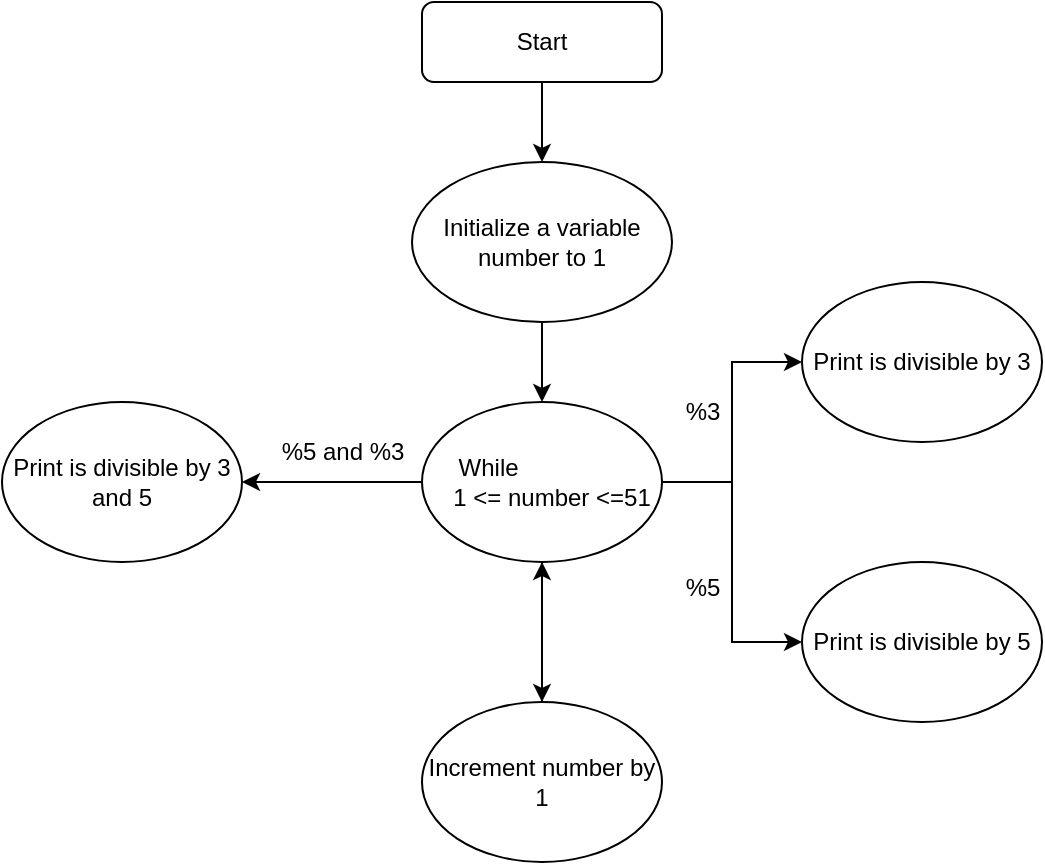 <mxfile version="22.0.8" type="github">
  <diagram id="C5RBs43oDa-KdzZeNtuy" name="Page-1">
    <mxGraphModel dx="794" dy="420" grid="1" gridSize="10" guides="1" tooltips="1" connect="1" arrows="1" fold="1" page="1" pageScale="1" pageWidth="827" pageHeight="1169" math="0" shadow="0">
      <root>
        <mxCell id="WIyWlLk6GJQsqaUBKTNV-0" />
        <mxCell id="WIyWlLk6GJQsqaUBKTNV-1" parent="WIyWlLk6GJQsqaUBKTNV-0" />
        <mxCell id="2ZtGgviqgPApkaIQbkzd-1" style="edgeStyle=orthogonalEdgeStyle;rounded=0;orthogonalLoop=1;jettySize=auto;html=1;" edge="1" parent="WIyWlLk6GJQsqaUBKTNV-1" source="WIyWlLk6GJQsqaUBKTNV-3" target="2ZtGgviqgPApkaIQbkzd-0">
          <mxGeometry relative="1" as="geometry" />
        </mxCell>
        <mxCell id="WIyWlLk6GJQsqaUBKTNV-3" value="Start" style="rounded=1;whiteSpace=wrap;html=1;fontSize=12;glass=0;strokeWidth=1;shadow=0;" parent="WIyWlLk6GJQsqaUBKTNV-1" vertex="1">
          <mxGeometry x="330" y="100" width="120" height="40" as="geometry" />
        </mxCell>
        <mxCell id="2ZtGgviqgPApkaIQbkzd-4" style="edgeStyle=orthogonalEdgeStyle;rounded=0;orthogonalLoop=1;jettySize=auto;html=1;" edge="1" parent="WIyWlLk6GJQsqaUBKTNV-1" source="2ZtGgviqgPApkaIQbkzd-0" target="2ZtGgviqgPApkaIQbkzd-5">
          <mxGeometry relative="1" as="geometry">
            <mxPoint x="220" y="300" as="targetPoint" />
          </mxGeometry>
        </mxCell>
        <mxCell id="2ZtGgviqgPApkaIQbkzd-0" value="Initialize a variable number to 1" style="ellipse;whiteSpace=wrap;html=1;" vertex="1" parent="WIyWlLk6GJQsqaUBKTNV-1">
          <mxGeometry x="325" y="180" width="130" height="80" as="geometry" />
        </mxCell>
        <mxCell id="2ZtGgviqgPApkaIQbkzd-6" style="edgeStyle=orthogonalEdgeStyle;rounded=0;orthogonalLoop=1;jettySize=auto;html=1;entryX=0;entryY=0.5;entryDx=0;entryDy=0;" edge="1" parent="WIyWlLk6GJQsqaUBKTNV-1" source="2ZtGgviqgPApkaIQbkzd-5" target="2ZtGgviqgPApkaIQbkzd-8">
          <mxGeometry relative="1" as="geometry">
            <mxPoint x="370" y="340" as="targetPoint" />
          </mxGeometry>
        </mxCell>
        <mxCell id="2ZtGgviqgPApkaIQbkzd-10" style="edgeStyle=orthogonalEdgeStyle;rounded=0;orthogonalLoop=1;jettySize=auto;html=1;" edge="1" parent="WIyWlLk6GJQsqaUBKTNV-1" source="2ZtGgviqgPApkaIQbkzd-5" target="2ZtGgviqgPApkaIQbkzd-9">
          <mxGeometry relative="1" as="geometry" />
        </mxCell>
        <mxCell id="2ZtGgviqgPApkaIQbkzd-13" style="edgeStyle=orthogonalEdgeStyle;rounded=0;orthogonalLoop=1;jettySize=auto;html=1;entryX=0;entryY=0.5;entryDx=0;entryDy=0;" edge="1" parent="WIyWlLk6GJQsqaUBKTNV-1" source="2ZtGgviqgPApkaIQbkzd-5" target="2ZtGgviqgPApkaIQbkzd-12">
          <mxGeometry relative="1" as="geometry" />
        </mxCell>
        <mxCell id="2ZtGgviqgPApkaIQbkzd-16" style="edgeStyle=orthogonalEdgeStyle;rounded=0;orthogonalLoop=1;jettySize=auto;html=1;" edge="1" parent="WIyWlLk6GJQsqaUBKTNV-1" source="2ZtGgviqgPApkaIQbkzd-5" target="2ZtGgviqgPApkaIQbkzd-15">
          <mxGeometry relative="1" as="geometry" />
        </mxCell>
        <mxCell id="2ZtGgviqgPApkaIQbkzd-5" value="&amp;nbsp; &amp;nbsp; &amp;nbsp;While&amp;nbsp; &amp;nbsp; &amp;nbsp; &amp;nbsp; &amp;nbsp; &amp;nbsp; &amp;nbsp; &amp;nbsp; &amp;nbsp; &amp;nbsp; &amp;nbsp; &amp;nbsp; &amp;nbsp;1 &amp;lt;= number &amp;lt;=51" style="ellipse;whiteSpace=wrap;html=1;align=center;" vertex="1" parent="WIyWlLk6GJQsqaUBKTNV-1">
          <mxGeometry x="330" y="300" width="120" height="80" as="geometry" />
        </mxCell>
        <mxCell id="2ZtGgviqgPApkaIQbkzd-7" value="%3" style="text;html=1;align=center;verticalAlign=middle;resizable=0;points=[];autosize=1;strokeColor=none;fillColor=none;" vertex="1" parent="WIyWlLk6GJQsqaUBKTNV-1">
          <mxGeometry x="450" y="290" width="40" height="30" as="geometry" />
        </mxCell>
        <mxCell id="2ZtGgviqgPApkaIQbkzd-8" value="Print is divisible by 3" style="ellipse;whiteSpace=wrap;html=1;" vertex="1" parent="WIyWlLk6GJQsqaUBKTNV-1">
          <mxGeometry x="520" y="240" width="120" height="80" as="geometry" />
        </mxCell>
        <mxCell id="2ZtGgviqgPApkaIQbkzd-9" value="Print is divisible by 3 and 5" style="ellipse;whiteSpace=wrap;html=1;" vertex="1" parent="WIyWlLk6GJQsqaUBKTNV-1">
          <mxGeometry x="120" y="300" width="120" height="80" as="geometry" />
        </mxCell>
        <mxCell id="2ZtGgviqgPApkaIQbkzd-11" value="%5 and %3" style="text;html=1;align=center;verticalAlign=middle;resizable=0;points=[];autosize=1;strokeColor=none;fillColor=none;" vertex="1" parent="WIyWlLk6GJQsqaUBKTNV-1">
          <mxGeometry x="250" y="310" width="80" height="30" as="geometry" />
        </mxCell>
        <mxCell id="2ZtGgviqgPApkaIQbkzd-12" value="Print is divisible by 5" style="ellipse;whiteSpace=wrap;html=1;" vertex="1" parent="WIyWlLk6GJQsqaUBKTNV-1">
          <mxGeometry x="520" y="380" width="120" height="80" as="geometry" />
        </mxCell>
        <mxCell id="2ZtGgviqgPApkaIQbkzd-14" value="%5" style="text;html=1;align=center;verticalAlign=middle;resizable=0;points=[];autosize=1;strokeColor=none;fillColor=none;" vertex="1" parent="WIyWlLk6GJQsqaUBKTNV-1">
          <mxGeometry x="450" y="378" width="40" height="30" as="geometry" />
        </mxCell>
        <mxCell id="2ZtGgviqgPApkaIQbkzd-17" style="edgeStyle=orthogonalEdgeStyle;rounded=0;orthogonalLoop=1;jettySize=auto;html=1;" edge="1" parent="WIyWlLk6GJQsqaUBKTNV-1" source="2ZtGgviqgPApkaIQbkzd-15" target="2ZtGgviqgPApkaIQbkzd-5">
          <mxGeometry relative="1" as="geometry" />
        </mxCell>
        <mxCell id="2ZtGgviqgPApkaIQbkzd-15" value="Increment number by 1" style="ellipse;whiteSpace=wrap;html=1;" vertex="1" parent="WIyWlLk6GJQsqaUBKTNV-1">
          <mxGeometry x="330" y="450" width="120" height="80" as="geometry" />
        </mxCell>
      </root>
    </mxGraphModel>
  </diagram>
</mxfile>
